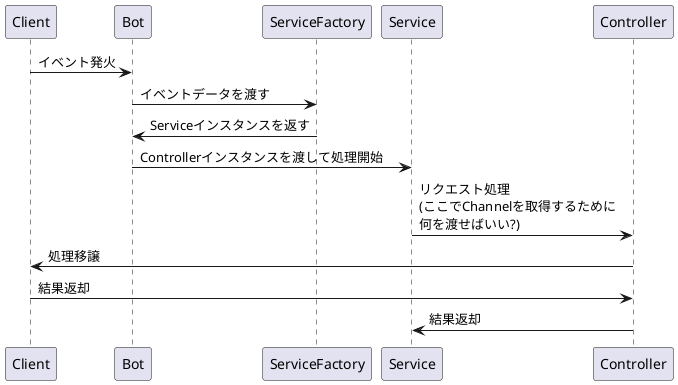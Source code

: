 @startuml

Client -> Bot: イベント発火

Bot -> ServiceFactory: イベントデータを渡す
ServiceFactory -> Bot: Serviceインスタンスを返す

Bot -> Service: Controllerインスタンスを渡して処理開始
Service -> Controller: リクエスト処理\n(ここでChannelを取得するために\n何を渡せばいい?)
Controller -> Client: 処理移譲
Client -> Controller: 結果返却
Controller -> Service: 結果返却



' interface ServiceFactory {
'     ServiceInfo info()
' }

' interface Service {
'     Result<..> launch(&self, controller)
' }

' interface Controller {
'     Result<..> send_text_message(&self,Channel c, String content)
' }

' interface TextMessage {
'     String content()
'     TextChannel channel()
' }

' interface TextChannel {}
' interface Client{
'     DiscordとかConsoleとか
' }



' Bot --> ServiceFactory: イベントデータを渡す
' ServiceFactory --> Bot: Serviceインスタンス作成

' Bot --> Service: Controllerを渡して、実際の処理実行
' Service --> Controller: 命令
' Controller --> Service: データを返す
' Controller --> Client: 命令
' Client --> Controller: データを返す


' class ServiceInfo {
'     String name
'     String description
'     String[] args_description
'     LaunchTiming[] timings
' }

' class LaunchTiming {
'     LaunchType type
'     (LaunchArg) -> Service generator
' }

' enum LaunchType {
'     OnCommandCall
'     OnMessageMatch
' }

@enduml